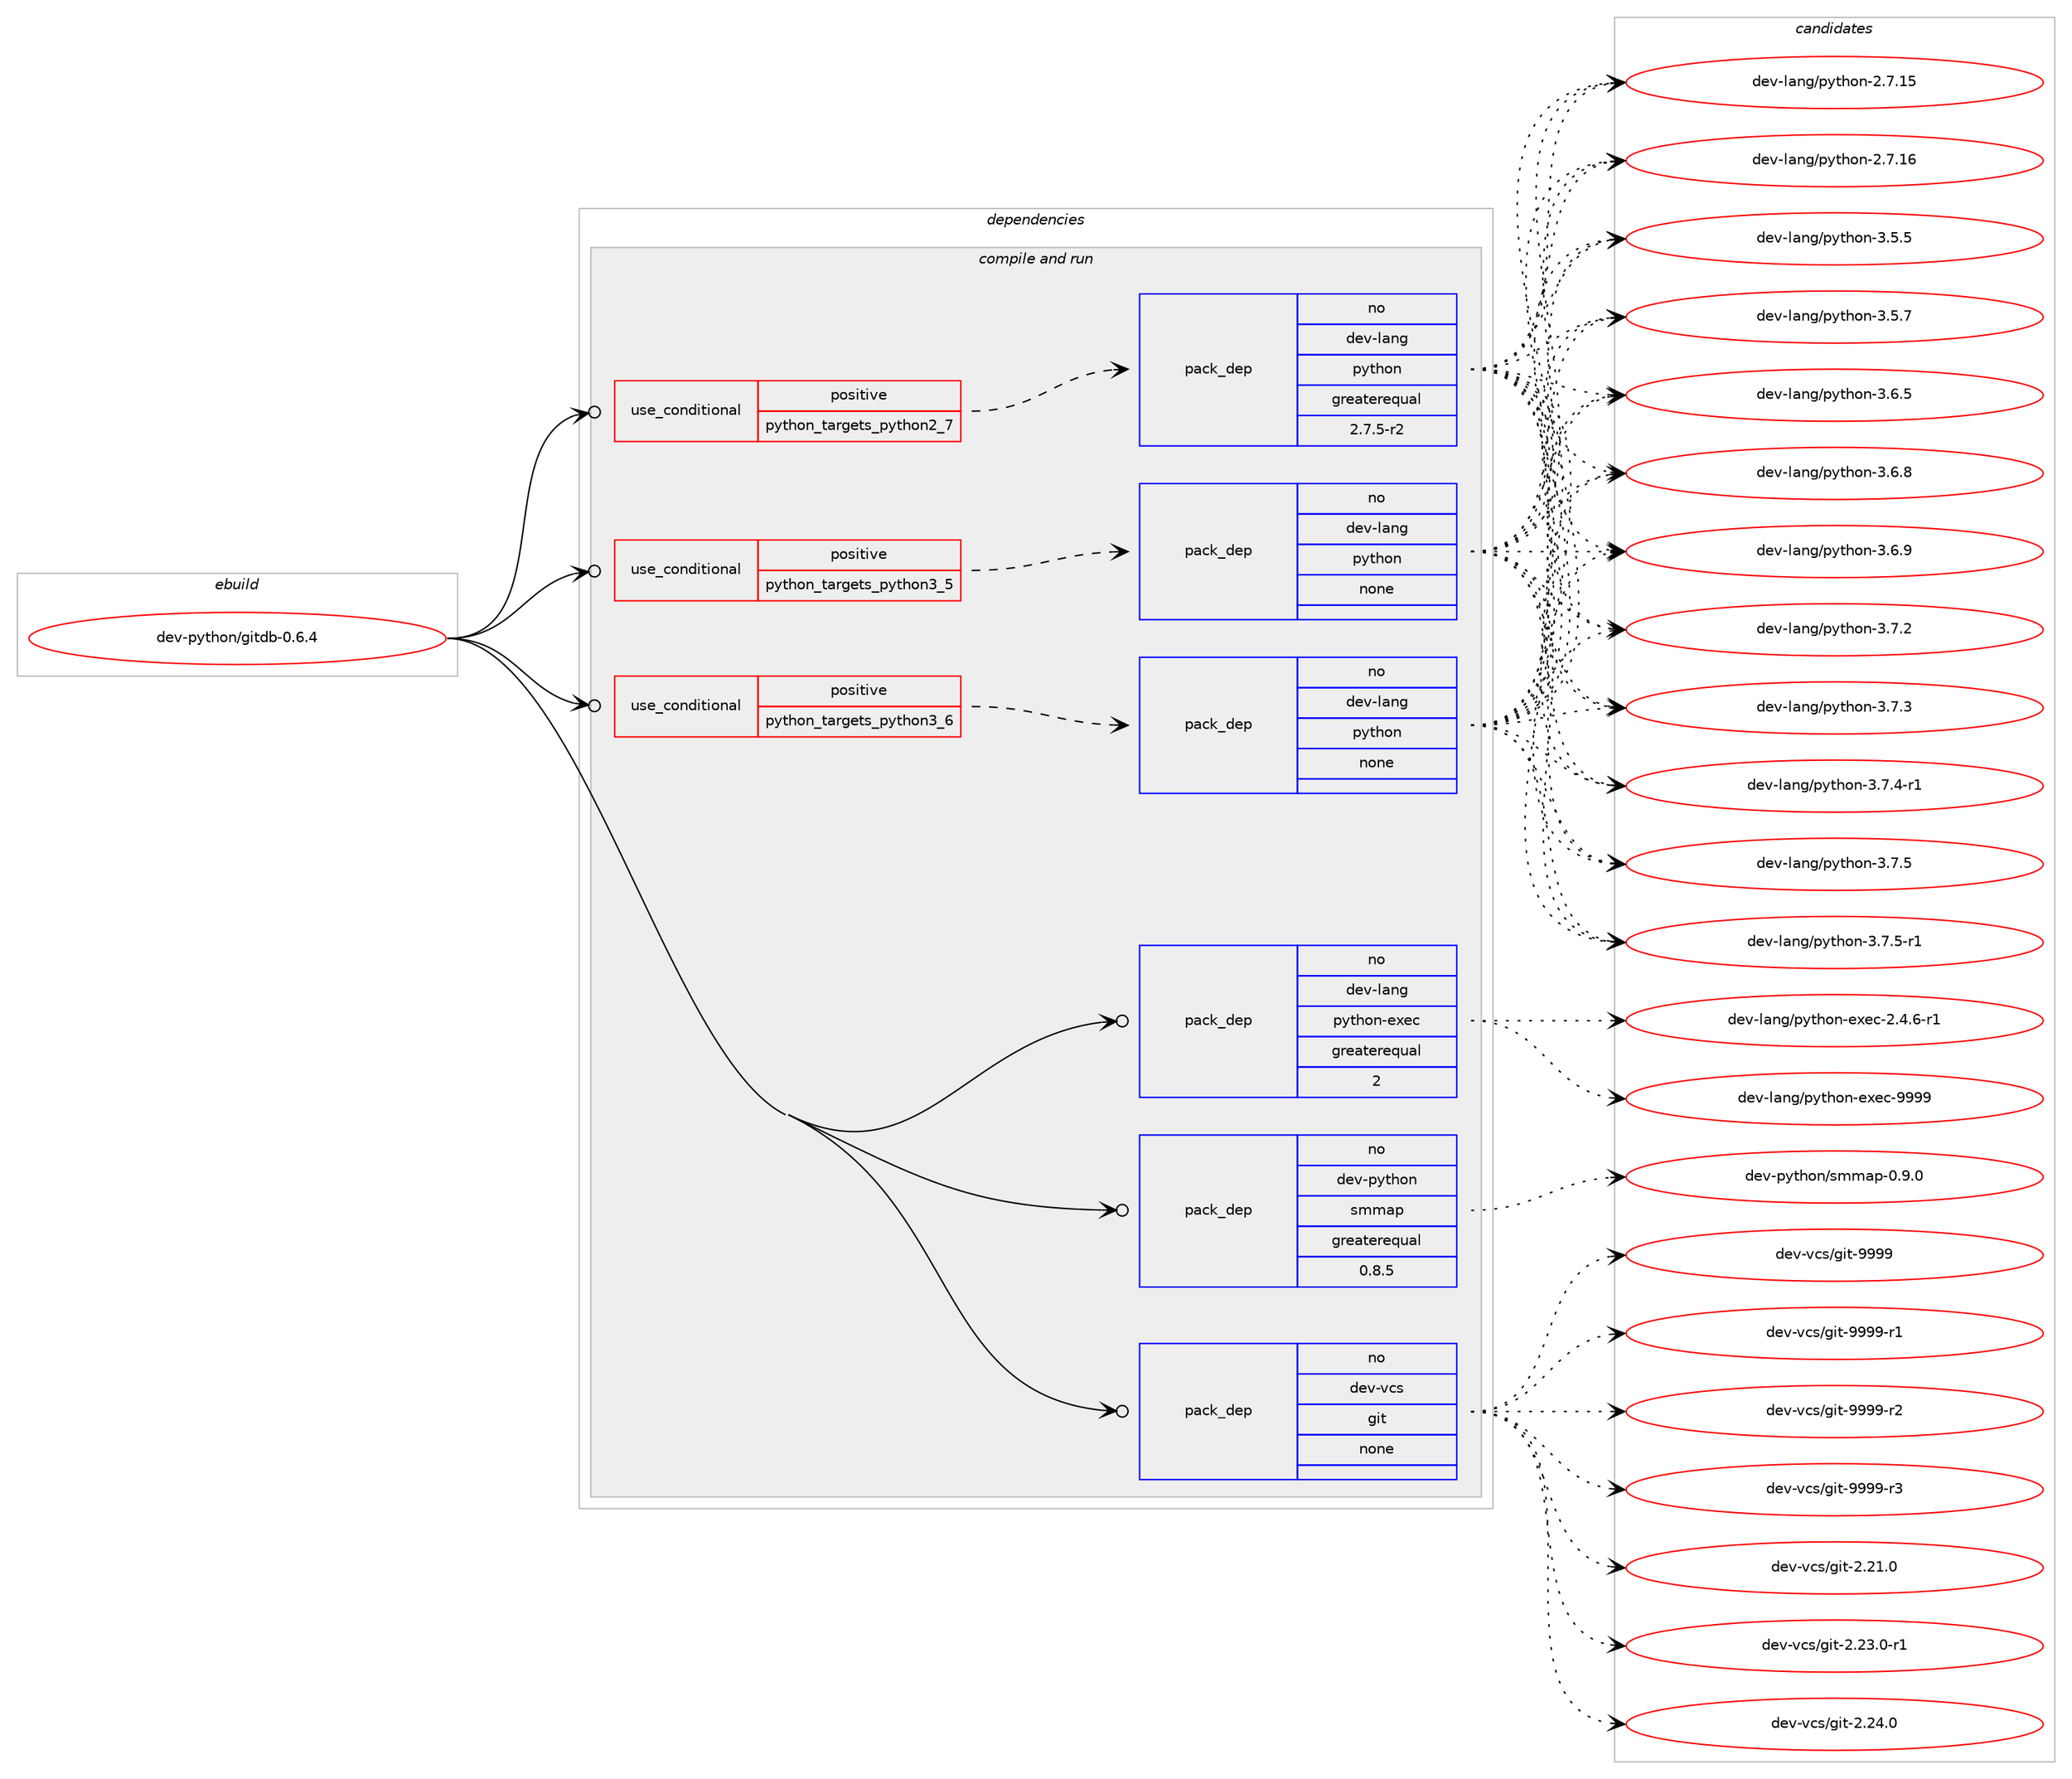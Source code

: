 digraph prolog {

# *************
# Graph options
# *************

newrank=true;
concentrate=true;
compound=true;
graph [rankdir=LR,fontname=Helvetica,fontsize=10,ranksep=1.5];#, ranksep=2.5, nodesep=0.2];
edge  [arrowhead=vee];
node  [fontname=Helvetica,fontsize=10];

# **********
# The ebuild
# **********

subgraph cluster_leftcol {
color=gray;
rank=same;
label=<<i>ebuild</i>>;
id [label="dev-python/gitdb-0.6.4", color=red, width=4, href="../dev-python/gitdb-0.6.4.svg"];
}

# ****************
# The dependencies
# ****************

subgraph cluster_midcol {
color=gray;
label=<<i>dependencies</i>>;
subgraph cluster_compile {
fillcolor="#eeeeee";
style=filled;
label=<<i>compile</i>>;
}
subgraph cluster_compileandrun {
fillcolor="#eeeeee";
style=filled;
label=<<i>compile and run</i>>;
subgraph cond140027 {
dependency606683 [label=<<TABLE BORDER="0" CELLBORDER="1" CELLSPACING="0" CELLPADDING="4"><TR><TD ROWSPAN="3" CELLPADDING="10">use_conditional</TD></TR><TR><TD>positive</TD></TR><TR><TD>python_targets_python2_7</TD></TR></TABLE>>, shape=none, color=red];
subgraph pack454859 {
dependency606684 [label=<<TABLE BORDER="0" CELLBORDER="1" CELLSPACING="0" CELLPADDING="4" WIDTH="220"><TR><TD ROWSPAN="6" CELLPADDING="30">pack_dep</TD></TR><TR><TD WIDTH="110">no</TD></TR><TR><TD>dev-lang</TD></TR><TR><TD>python</TD></TR><TR><TD>greaterequal</TD></TR><TR><TD>2.7.5-r2</TD></TR></TABLE>>, shape=none, color=blue];
}
dependency606683:e -> dependency606684:w [weight=20,style="dashed",arrowhead="vee"];
}
id:e -> dependency606683:w [weight=20,style="solid",arrowhead="odotvee"];
subgraph cond140028 {
dependency606685 [label=<<TABLE BORDER="0" CELLBORDER="1" CELLSPACING="0" CELLPADDING="4"><TR><TD ROWSPAN="3" CELLPADDING="10">use_conditional</TD></TR><TR><TD>positive</TD></TR><TR><TD>python_targets_python3_5</TD></TR></TABLE>>, shape=none, color=red];
subgraph pack454860 {
dependency606686 [label=<<TABLE BORDER="0" CELLBORDER="1" CELLSPACING="0" CELLPADDING="4" WIDTH="220"><TR><TD ROWSPAN="6" CELLPADDING="30">pack_dep</TD></TR><TR><TD WIDTH="110">no</TD></TR><TR><TD>dev-lang</TD></TR><TR><TD>python</TD></TR><TR><TD>none</TD></TR><TR><TD></TD></TR></TABLE>>, shape=none, color=blue];
}
dependency606685:e -> dependency606686:w [weight=20,style="dashed",arrowhead="vee"];
}
id:e -> dependency606685:w [weight=20,style="solid",arrowhead="odotvee"];
subgraph cond140029 {
dependency606687 [label=<<TABLE BORDER="0" CELLBORDER="1" CELLSPACING="0" CELLPADDING="4"><TR><TD ROWSPAN="3" CELLPADDING="10">use_conditional</TD></TR><TR><TD>positive</TD></TR><TR><TD>python_targets_python3_6</TD></TR></TABLE>>, shape=none, color=red];
subgraph pack454861 {
dependency606688 [label=<<TABLE BORDER="0" CELLBORDER="1" CELLSPACING="0" CELLPADDING="4" WIDTH="220"><TR><TD ROWSPAN="6" CELLPADDING="30">pack_dep</TD></TR><TR><TD WIDTH="110">no</TD></TR><TR><TD>dev-lang</TD></TR><TR><TD>python</TD></TR><TR><TD>none</TD></TR><TR><TD></TD></TR></TABLE>>, shape=none, color=blue];
}
dependency606687:e -> dependency606688:w [weight=20,style="dashed",arrowhead="vee"];
}
id:e -> dependency606687:w [weight=20,style="solid",arrowhead="odotvee"];
subgraph pack454862 {
dependency606689 [label=<<TABLE BORDER="0" CELLBORDER="1" CELLSPACING="0" CELLPADDING="4" WIDTH="220"><TR><TD ROWSPAN="6" CELLPADDING="30">pack_dep</TD></TR><TR><TD WIDTH="110">no</TD></TR><TR><TD>dev-lang</TD></TR><TR><TD>python-exec</TD></TR><TR><TD>greaterequal</TD></TR><TR><TD>2</TD></TR></TABLE>>, shape=none, color=blue];
}
id:e -> dependency606689:w [weight=20,style="solid",arrowhead="odotvee"];
subgraph pack454863 {
dependency606690 [label=<<TABLE BORDER="0" CELLBORDER="1" CELLSPACING="0" CELLPADDING="4" WIDTH="220"><TR><TD ROWSPAN="6" CELLPADDING="30">pack_dep</TD></TR><TR><TD WIDTH="110">no</TD></TR><TR><TD>dev-python</TD></TR><TR><TD>smmap</TD></TR><TR><TD>greaterequal</TD></TR><TR><TD>0.8.5</TD></TR></TABLE>>, shape=none, color=blue];
}
id:e -> dependency606690:w [weight=20,style="solid",arrowhead="odotvee"];
subgraph pack454864 {
dependency606691 [label=<<TABLE BORDER="0" CELLBORDER="1" CELLSPACING="0" CELLPADDING="4" WIDTH="220"><TR><TD ROWSPAN="6" CELLPADDING="30">pack_dep</TD></TR><TR><TD WIDTH="110">no</TD></TR><TR><TD>dev-vcs</TD></TR><TR><TD>git</TD></TR><TR><TD>none</TD></TR><TR><TD></TD></TR></TABLE>>, shape=none, color=blue];
}
id:e -> dependency606691:w [weight=20,style="solid",arrowhead="odotvee"];
}
subgraph cluster_run {
fillcolor="#eeeeee";
style=filled;
label=<<i>run</i>>;
}
}

# **************
# The candidates
# **************

subgraph cluster_choices {
rank=same;
color=gray;
label=<<i>candidates</i>>;

subgraph choice454859 {
color=black;
nodesep=1;
choice10010111845108971101034711212111610411111045504655464953 [label="dev-lang/python-2.7.15", color=red, width=4,href="../dev-lang/python-2.7.15.svg"];
choice10010111845108971101034711212111610411111045504655464954 [label="dev-lang/python-2.7.16", color=red, width=4,href="../dev-lang/python-2.7.16.svg"];
choice100101118451089711010347112121116104111110455146534653 [label="dev-lang/python-3.5.5", color=red, width=4,href="../dev-lang/python-3.5.5.svg"];
choice100101118451089711010347112121116104111110455146534655 [label="dev-lang/python-3.5.7", color=red, width=4,href="../dev-lang/python-3.5.7.svg"];
choice100101118451089711010347112121116104111110455146544653 [label="dev-lang/python-3.6.5", color=red, width=4,href="../dev-lang/python-3.6.5.svg"];
choice100101118451089711010347112121116104111110455146544656 [label="dev-lang/python-3.6.8", color=red, width=4,href="../dev-lang/python-3.6.8.svg"];
choice100101118451089711010347112121116104111110455146544657 [label="dev-lang/python-3.6.9", color=red, width=4,href="../dev-lang/python-3.6.9.svg"];
choice100101118451089711010347112121116104111110455146554650 [label="dev-lang/python-3.7.2", color=red, width=4,href="../dev-lang/python-3.7.2.svg"];
choice100101118451089711010347112121116104111110455146554651 [label="dev-lang/python-3.7.3", color=red, width=4,href="../dev-lang/python-3.7.3.svg"];
choice1001011184510897110103471121211161041111104551465546524511449 [label="dev-lang/python-3.7.4-r1", color=red, width=4,href="../dev-lang/python-3.7.4-r1.svg"];
choice100101118451089711010347112121116104111110455146554653 [label="dev-lang/python-3.7.5", color=red, width=4,href="../dev-lang/python-3.7.5.svg"];
choice1001011184510897110103471121211161041111104551465546534511449 [label="dev-lang/python-3.7.5-r1", color=red, width=4,href="../dev-lang/python-3.7.5-r1.svg"];
dependency606684:e -> choice10010111845108971101034711212111610411111045504655464953:w [style=dotted,weight="100"];
dependency606684:e -> choice10010111845108971101034711212111610411111045504655464954:w [style=dotted,weight="100"];
dependency606684:e -> choice100101118451089711010347112121116104111110455146534653:w [style=dotted,weight="100"];
dependency606684:e -> choice100101118451089711010347112121116104111110455146534655:w [style=dotted,weight="100"];
dependency606684:e -> choice100101118451089711010347112121116104111110455146544653:w [style=dotted,weight="100"];
dependency606684:e -> choice100101118451089711010347112121116104111110455146544656:w [style=dotted,weight="100"];
dependency606684:e -> choice100101118451089711010347112121116104111110455146544657:w [style=dotted,weight="100"];
dependency606684:e -> choice100101118451089711010347112121116104111110455146554650:w [style=dotted,weight="100"];
dependency606684:e -> choice100101118451089711010347112121116104111110455146554651:w [style=dotted,weight="100"];
dependency606684:e -> choice1001011184510897110103471121211161041111104551465546524511449:w [style=dotted,weight="100"];
dependency606684:e -> choice100101118451089711010347112121116104111110455146554653:w [style=dotted,weight="100"];
dependency606684:e -> choice1001011184510897110103471121211161041111104551465546534511449:w [style=dotted,weight="100"];
}
subgraph choice454860 {
color=black;
nodesep=1;
choice10010111845108971101034711212111610411111045504655464953 [label="dev-lang/python-2.7.15", color=red, width=4,href="../dev-lang/python-2.7.15.svg"];
choice10010111845108971101034711212111610411111045504655464954 [label="dev-lang/python-2.7.16", color=red, width=4,href="../dev-lang/python-2.7.16.svg"];
choice100101118451089711010347112121116104111110455146534653 [label="dev-lang/python-3.5.5", color=red, width=4,href="../dev-lang/python-3.5.5.svg"];
choice100101118451089711010347112121116104111110455146534655 [label="dev-lang/python-3.5.7", color=red, width=4,href="../dev-lang/python-3.5.7.svg"];
choice100101118451089711010347112121116104111110455146544653 [label="dev-lang/python-3.6.5", color=red, width=4,href="../dev-lang/python-3.6.5.svg"];
choice100101118451089711010347112121116104111110455146544656 [label="dev-lang/python-3.6.8", color=red, width=4,href="../dev-lang/python-3.6.8.svg"];
choice100101118451089711010347112121116104111110455146544657 [label="dev-lang/python-3.6.9", color=red, width=4,href="../dev-lang/python-3.6.9.svg"];
choice100101118451089711010347112121116104111110455146554650 [label="dev-lang/python-3.7.2", color=red, width=4,href="../dev-lang/python-3.7.2.svg"];
choice100101118451089711010347112121116104111110455146554651 [label="dev-lang/python-3.7.3", color=red, width=4,href="../dev-lang/python-3.7.3.svg"];
choice1001011184510897110103471121211161041111104551465546524511449 [label="dev-lang/python-3.7.4-r1", color=red, width=4,href="../dev-lang/python-3.7.4-r1.svg"];
choice100101118451089711010347112121116104111110455146554653 [label="dev-lang/python-3.7.5", color=red, width=4,href="../dev-lang/python-3.7.5.svg"];
choice1001011184510897110103471121211161041111104551465546534511449 [label="dev-lang/python-3.7.5-r1", color=red, width=4,href="../dev-lang/python-3.7.5-r1.svg"];
dependency606686:e -> choice10010111845108971101034711212111610411111045504655464953:w [style=dotted,weight="100"];
dependency606686:e -> choice10010111845108971101034711212111610411111045504655464954:w [style=dotted,weight="100"];
dependency606686:e -> choice100101118451089711010347112121116104111110455146534653:w [style=dotted,weight="100"];
dependency606686:e -> choice100101118451089711010347112121116104111110455146534655:w [style=dotted,weight="100"];
dependency606686:e -> choice100101118451089711010347112121116104111110455146544653:w [style=dotted,weight="100"];
dependency606686:e -> choice100101118451089711010347112121116104111110455146544656:w [style=dotted,weight="100"];
dependency606686:e -> choice100101118451089711010347112121116104111110455146544657:w [style=dotted,weight="100"];
dependency606686:e -> choice100101118451089711010347112121116104111110455146554650:w [style=dotted,weight="100"];
dependency606686:e -> choice100101118451089711010347112121116104111110455146554651:w [style=dotted,weight="100"];
dependency606686:e -> choice1001011184510897110103471121211161041111104551465546524511449:w [style=dotted,weight="100"];
dependency606686:e -> choice100101118451089711010347112121116104111110455146554653:w [style=dotted,weight="100"];
dependency606686:e -> choice1001011184510897110103471121211161041111104551465546534511449:w [style=dotted,weight="100"];
}
subgraph choice454861 {
color=black;
nodesep=1;
choice10010111845108971101034711212111610411111045504655464953 [label="dev-lang/python-2.7.15", color=red, width=4,href="../dev-lang/python-2.7.15.svg"];
choice10010111845108971101034711212111610411111045504655464954 [label="dev-lang/python-2.7.16", color=red, width=4,href="../dev-lang/python-2.7.16.svg"];
choice100101118451089711010347112121116104111110455146534653 [label="dev-lang/python-3.5.5", color=red, width=4,href="../dev-lang/python-3.5.5.svg"];
choice100101118451089711010347112121116104111110455146534655 [label="dev-lang/python-3.5.7", color=red, width=4,href="../dev-lang/python-3.5.7.svg"];
choice100101118451089711010347112121116104111110455146544653 [label="dev-lang/python-3.6.5", color=red, width=4,href="../dev-lang/python-3.6.5.svg"];
choice100101118451089711010347112121116104111110455146544656 [label="dev-lang/python-3.6.8", color=red, width=4,href="../dev-lang/python-3.6.8.svg"];
choice100101118451089711010347112121116104111110455146544657 [label="dev-lang/python-3.6.9", color=red, width=4,href="../dev-lang/python-3.6.9.svg"];
choice100101118451089711010347112121116104111110455146554650 [label="dev-lang/python-3.7.2", color=red, width=4,href="../dev-lang/python-3.7.2.svg"];
choice100101118451089711010347112121116104111110455146554651 [label="dev-lang/python-3.7.3", color=red, width=4,href="../dev-lang/python-3.7.3.svg"];
choice1001011184510897110103471121211161041111104551465546524511449 [label="dev-lang/python-3.7.4-r1", color=red, width=4,href="../dev-lang/python-3.7.4-r1.svg"];
choice100101118451089711010347112121116104111110455146554653 [label="dev-lang/python-3.7.5", color=red, width=4,href="../dev-lang/python-3.7.5.svg"];
choice1001011184510897110103471121211161041111104551465546534511449 [label="dev-lang/python-3.7.5-r1", color=red, width=4,href="../dev-lang/python-3.7.5-r1.svg"];
dependency606688:e -> choice10010111845108971101034711212111610411111045504655464953:w [style=dotted,weight="100"];
dependency606688:e -> choice10010111845108971101034711212111610411111045504655464954:w [style=dotted,weight="100"];
dependency606688:e -> choice100101118451089711010347112121116104111110455146534653:w [style=dotted,weight="100"];
dependency606688:e -> choice100101118451089711010347112121116104111110455146534655:w [style=dotted,weight="100"];
dependency606688:e -> choice100101118451089711010347112121116104111110455146544653:w [style=dotted,weight="100"];
dependency606688:e -> choice100101118451089711010347112121116104111110455146544656:w [style=dotted,weight="100"];
dependency606688:e -> choice100101118451089711010347112121116104111110455146544657:w [style=dotted,weight="100"];
dependency606688:e -> choice100101118451089711010347112121116104111110455146554650:w [style=dotted,weight="100"];
dependency606688:e -> choice100101118451089711010347112121116104111110455146554651:w [style=dotted,weight="100"];
dependency606688:e -> choice1001011184510897110103471121211161041111104551465546524511449:w [style=dotted,weight="100"];
dependency606688:e -> choice100101118451089711010347112121116104111110455146554653:w [style=dotted,weight="100"];
dependency606688:e -> choice1001011184510897110103471121211161041111104551465546534511449:w [style=dotted,weight="100"];
}
subgraph choice454862 {
color=black;
nodesep=1;
choice10010111845108971101034711212111610411111045101120101994550465246544511449 [label="dev-lang/python-exec-2.4.6-r1", color=red, width=4,href="../dev-lang/python-exec-2.4.6-r1.svg"];
choice10010111845108971101034711212111610411111045101120101994557575757 [label="dev-lang/python-exec-9999", color=red, width=4,href="../dev-lang/python-exec-9999.svg"];
dependency606689:e -> choice10010111845108971101034711212111610411111045101120101994550465246544511449:w [style=dotted,weight="100"];
dependency606689:e -> choice10010111845108971101034711212111610411111045101120101994557575757:w [style=dotted,weight="100"];
}
subgraph choice454863 {
color=black;
nodesep=1;
choice100101118451121211161041111104711510910997112454846574648 [label="dev-python/smmap-0.9.0", color=red, width=4,href="../dev-python/smmap-0.9.0.svg"];
dependency606690:e -> choice100101118451121211161041111104711510910997112454846574648:w [style=dotted,weight="100"];
}
subgraph choice454864 {
color=black;
nodesep=1;
choice10010111845118991154710310511645504650494648 [label="dev-vcs/git-2.21.0", color=red, width=4,href="../dev-vcs/git-2.21.0.svg"];
choice100101118451189911547103105116455046505146484511449 [label="dev-vcs/git-2.23.0-r1", color=red, width=4,href="../dev-vcs/git-2.23.0-r1.svg"];
choice10010111845118991154710310511645504650524648 [label="dev-vcs/git-2.24.0", color=red, width=4,href="../dev-vcs/git-2.24.0.svg"];
choice1001011184511899115471031051164557575757 [label="dev-vcs/git-9999", color=red, width=4,href="../dev-vcs/git-9999.svg"];
choice10010111845118991154710310511645575757574511449 [label="dev-vcs/git-9999-r1", color=red, width=4,href="../dev-vcs/git-9999-r1.svg"];
choice10010111845118991154710310511645575757574511450 [label="dev-vcs/git-9999-r2", color=red, width=4,href="../dev-vcs/git-9999-r2.svg"];
choice10010111845118991154710310511645575757574511451 [label="dev-vcs/git-9999-r3", color=red, width=4,href="../dev-vcs/git-9999-r3.svg"];
dependency606691:e -> choice10010111845118991154710310511645504650494648:w [style=dotted,weight="100"];
dependency606691:e -> choice100101118451189911547103105116455046505146484511449:w [style=dotted,weight="100"];
dependency606691:e -> choice10010111845118991154710310511645504650524648:w [style=dotted,weight="100"];
dependency606691:e -> choice1001011184511899115471031051164557575757:w [style=dotted,weight="100"];
dependency606691:e -> choice10010111845118991154710310511645575757574511449:w [style=dotted,weight="100"];
dependency606691:e -> choice10010111845118991154710310511645575757574511450:w [style=dotted,weight="100"];
dependency606691:e -> choice10010111845118991154710310511645575757574511451:w [style=dotted,weight="100"];
}
}

}
